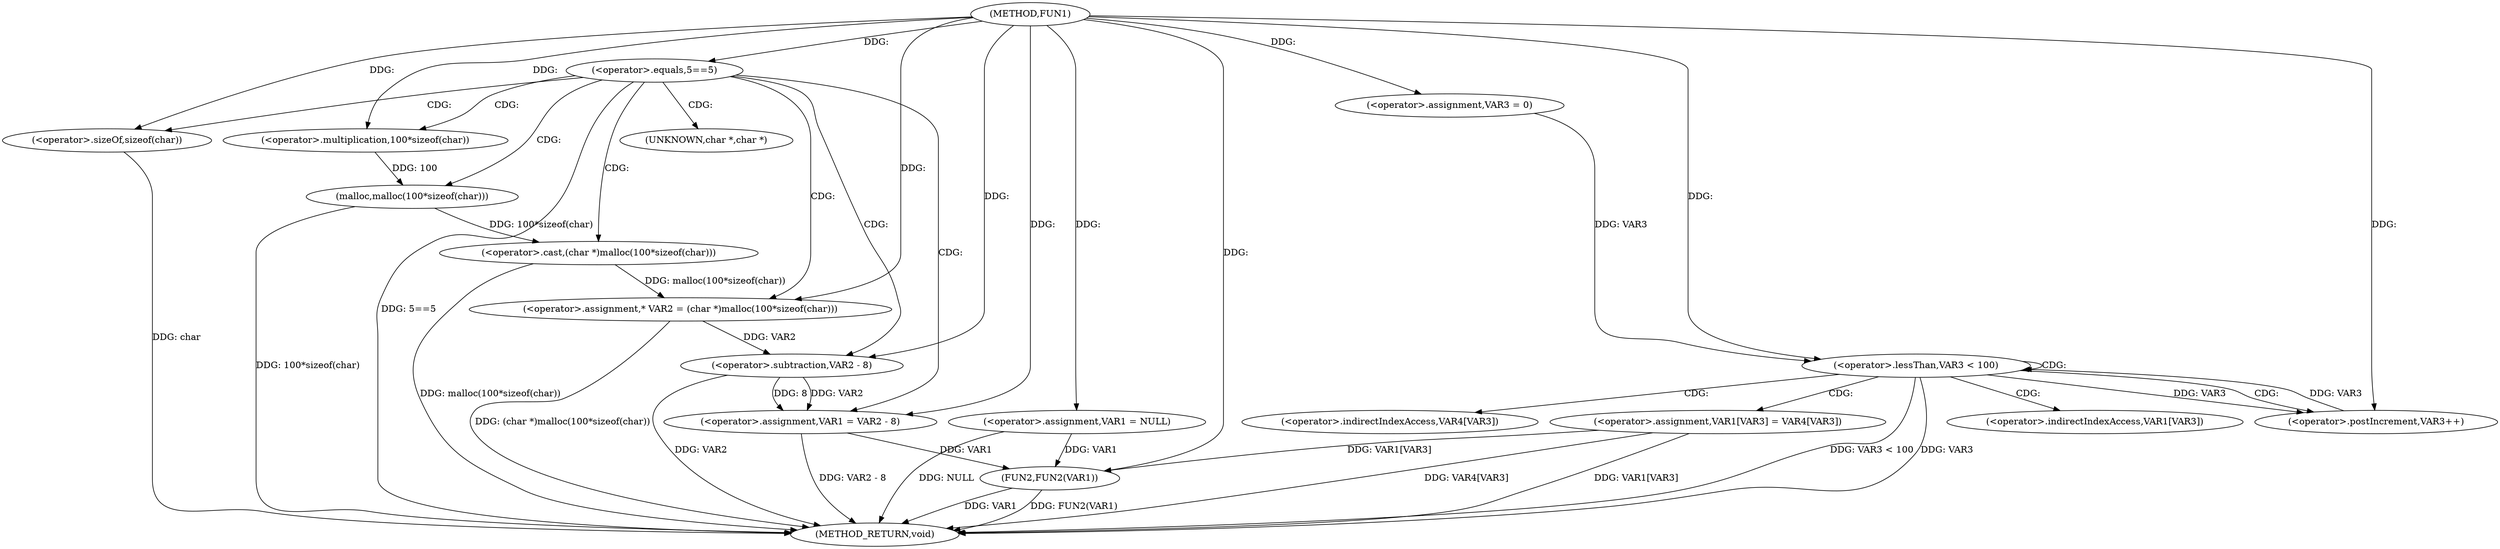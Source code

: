 digraph FUN1 {  
"1000100" [label = "(METHOD,FUN1)" ]
"1000149" [label = "(METHOD_RETURN,void)" ]
"1000103" [label = "(<operator>.assignment,VAR1 = NULL)" ]
"1000107" [label = "(<operator>.equals,5==5)" ]
"1000113" [label = "(<operator>.assignment,* VAR2 = (char *)malloc(100*sizeof(char)))" ]
"1000115" [label = "(<operator>.cast,(char *)malloc(100*sizeof(char)))" ]
"1000117" [label = "(malloc,malloc(100*sizeof(char)))" ]
"1000118" [label = "(<operator>.multiplication,100*sizeof(char))" ]
"1000120" [label = "(<operator>.sizeOf,sizeof(char))" ]
"1000122" [label = "(<operator>.assignment,VAR1 = VAR2 - 8)" ]
"1000124" [label = "(<operator>.subtraction,VAR2 - 8)" ]
"1000131" [label = "(<operator>.assignment,VAR3 = 0)" ]
"1000134" [label = "(<operator>.lessThan,VAR3 < 100)" ]
"1000137" [label = "(<operator>.postIncrement,VAR3++)" ]
"1000140" [label = "(<operator>.assignment,VAR1[VAR3] = VAR4[VAR3])" ]
"1000147" [label = "(FUN2,FUN2(VAR1))" ]
"1000116" [label = "(UNKNOWN,char *,char *)" ]
"1000141" [label = "(<operator>.indirectIndexAccess,VAR1[VAR3])" ]
"1000144" [label = "(<operator>.indirectIndexAccess,VAR4[VAR3])" ]
  "1000115" -> "1000149"  [ label = "DDG: malloc(100*sizeof(char))"] 
  "1000124" -> "1000149"  [ label = "DDG: VAR2"] 
  "1000107" -> "1000149"  [ label = "DDG: 5==5"] 
  "1000103" -> "1000149"  [ label = "DDG: NULL"] 
  "1000140" -> "1000149"  [ label = "DDG: VAR1[VAR3]"] 
  "1000147" -> "1000149"  [ label = "DDG: VAR1"] 
  "1000117" -> "1000149"  [ label = "DDG: 100*sizeof(char)"] 
  "1000147" -> "1000149"  [ label = "DDG: FUN2(VAR1)"] 
  "1000140" -> "1000149"  [ label = "DDG: VAR4[VAR3]"] 
  "1000134" -> "1000149"  [ label = "DDG: VAR3 < 100"] 
  "1000113" -> "1000149"  [ label = "DDG: (char *)malloc(100*sizeof(char))"] 
  "1000120" -> "1000149"  [ label = "DDG: char"] 
  "1000134" -> "1000149"  [ label = "DDG: VAR3"] 
  "1000122" -> "1000149"  [ label = "DDG: VAR2 - 8"] 
  "1000100" -> "1000103"  [ label = "DDG: "] 
  "1000100" -> "1000107"  [ label = "DDG: "] 
  "1000115" -> "1000113"  [ label = "DDG: malloc(100*sizeof(char))"] 
  "1000100" -> "1000113"  [ label = "DDG: "] 
  "1000117" -> "1000115"  [ label = "DDG: 100*sizeof(char)"] 
  "1000118" -> "1000117"  [ label = "DDG: 100"] 
  "1000100" -> "1000118"  [ label = "DDG: "] 
  "1000100" -> "1000120"  [ label = "DDG: "] 
  "1000124" -> "1000122"  [ label = "DDG: VAR2"] 
  "1000124" -> "1000122"  [ label = "DDG: 8"] 
  "1000100" -> "1000122"  [ label = "DDG: "] 
  "1000113" -> "1000124"  [ label = "DDG: VAR2"] 
  "1000100" -> "1000124"  [ label = "DDG: "] 
  "1000100" -> "1000131"  [ label = "DDG: "] 
  "1000131" -> "1000134"  [ label = "DDG: VAR3"] 
  "1000137" -> "1000134"  [ label = "DDG: VAR3"] 
  "1000100" -> "1000134"  [ label = "DDG: "] 
  "1000134" -> "1000137"  [ label = "DDG: VAR3"] 
  "1000100" -> "1000137"  [ label = "DDG: "] 
  "1000103" -> "1000147"  [ label = "DDG: VAR1"] 
  "1000122" -> "1000147"  [ label = "DDG: VAR1"] 
  "1000140" -> "1000147"  [ label = "DDG: VAR1[VAR3]"] 
  "1000100" -> "1000147"  [ label = "DDG: "] 
  "1000107" -> "1000116"  [ label = "CDG: "] 
  "1000107" -> "1000120"  [ label = "CDG: "] 
  "1000107" -> "1000117"  [ label = "CDG: "] 
  "1000107" -> "1000113"  [ label = "CDG: "] 
  "1000107" -> "1000124"  [ label = "CDG: "] 
  "1000107" -> "1000115"  [ label = "CDG: "] 
  "1000107" -> "1000118"  [ label = "CDG: "] 
  "1000107" -> "1000122"  [ label = "CDG: "] 
  "1000134" -> "1000137"  [ label = "CDG: "] 
  "1000134" -> "1000141"  [ label = "CDG: "] 
  "1000134" -> "1000144"  [ label = "CDG: "] 
  "1000134" -> "1000140"  [ label = "CDG: "] 
  "1000134" -> "1000134"  [ label = "CDG: "] 
}
